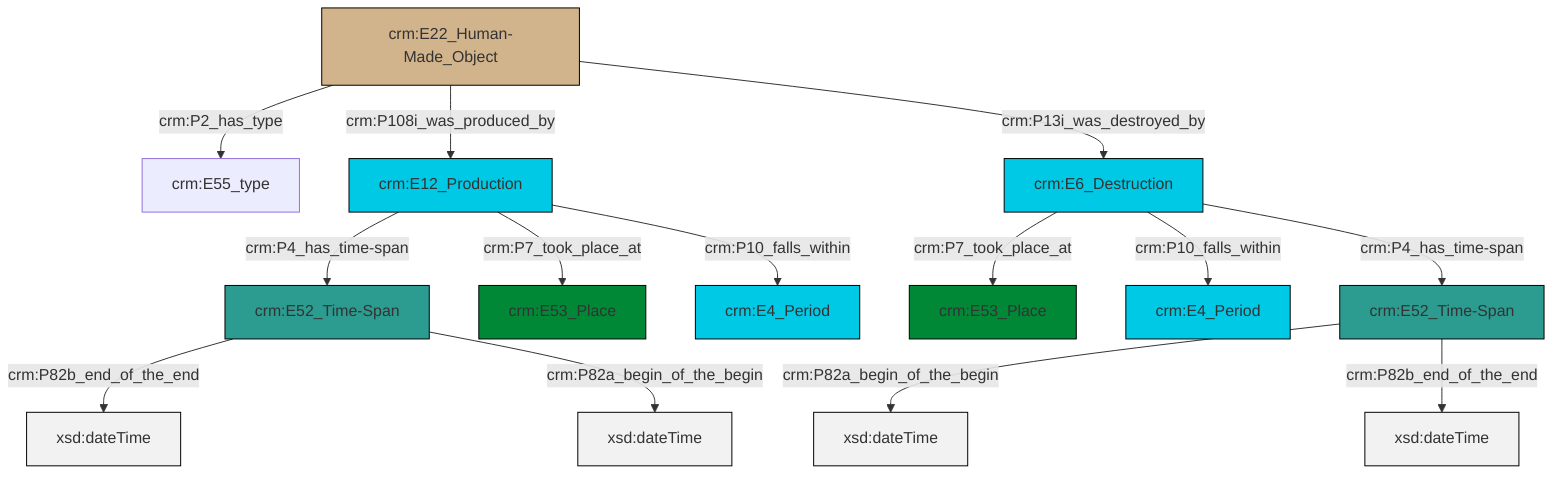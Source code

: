 graph TD
classDef Literal fill:#f2f2f2,stroke:#000000;
classDef CRM_Entity fill:#FFFFFF,stroke:#000000;
classDef Temporal_Entity fill:#00C9E6, stroke:#000000;
classDef Type fill:#E18312, stroke:#000000;
classDef Time-Span fill:#2C9C91, stroke:#000000;
classDef Appellation fill:#FFEB7F, stroke:#000000;
classDef Place fill:#008836, stroke:#000000;
classDef Persistent_Item fill:#B266B2, stroke:#000000;
classDef Conceptual_Object fill:#FFD700, stroke:#000000;
classDef Physical_Thing fill:#D2B48C, stroke:#000000;
classDef Actor fill:#f58aad, stroke:#000000;
classDef PC_Classes fill:#4ce600, stroke:#000000;
classDef Multi fill:#cccccc,stroke:#000000;

6["crm:E52_Time-Span"]:::Time-Span -->|crm:P82b_end_of_the_end| 7[xsd:dateTime]:::Literal
8["crm:E12_Production"]:::Temporal_Entity -->|crm:P4_has_time-span| 6["crm:E52_Time-Span"]:::Time-Span
9["crm:E6_Destruction"]:::Temporal_Entity -->|crm:P7_took_place_at| 10["crm:E53_Place"]:::Place
8["crm:E12_Production"]:::Temporal_Entity -->|crm:P7_took_place_at| 2["crm:E53_Place"]:::Place
16["crm:E52_Time-Span"]:::Time-Span -->|crm:P82a_begin_of_the_begin| 17[xsd:dateTime]:::Literal
16["crm:E52_Time-Span"]:::Time-Span -->|crm:P82b_end_of_the_end| 19[xsd:dateTime]:::Literal
11["crm:E22_Human-Made_Object"]:::Physical_Thing -->|crm:P2_has_type| 13["crm:E55_type"]:::Default
9["crm:E6_Destruction"]:::Temporal_Entity -->|crm:P10_falls_within| 0["crm:E4_Period"]:::Temporal_Entity
6["crm:E52_Time-Span"]:::Time-Span -->|crm:P82a_begin_of_the_begin| 21[xsd:dateTime]:::Literal
11["crm:E22_Human-Made_Object"]:::Physical_Thing -->|crm:P108i_was_produced_by| 8["crm:E12_Production"]:::Temporal_Entity
8["crm:E12_Production"]:::Temporal_Entity -->|crm:P10_falls_within| 4["crm:E4_Period"]:::Temporal_Entity
9["crm:E6_Destruction"]:::Temporal_Entity -->|crm:P4_has_time-span| 16["crm:E52_Time-Span"]:::Time-Span
11["crm:E22_Human-Made_Object"]:::Physical_Thing -->|crm:P13i_was_destroyed_by| 9["crm:E6_Destruction"]:::Temporal_Entity